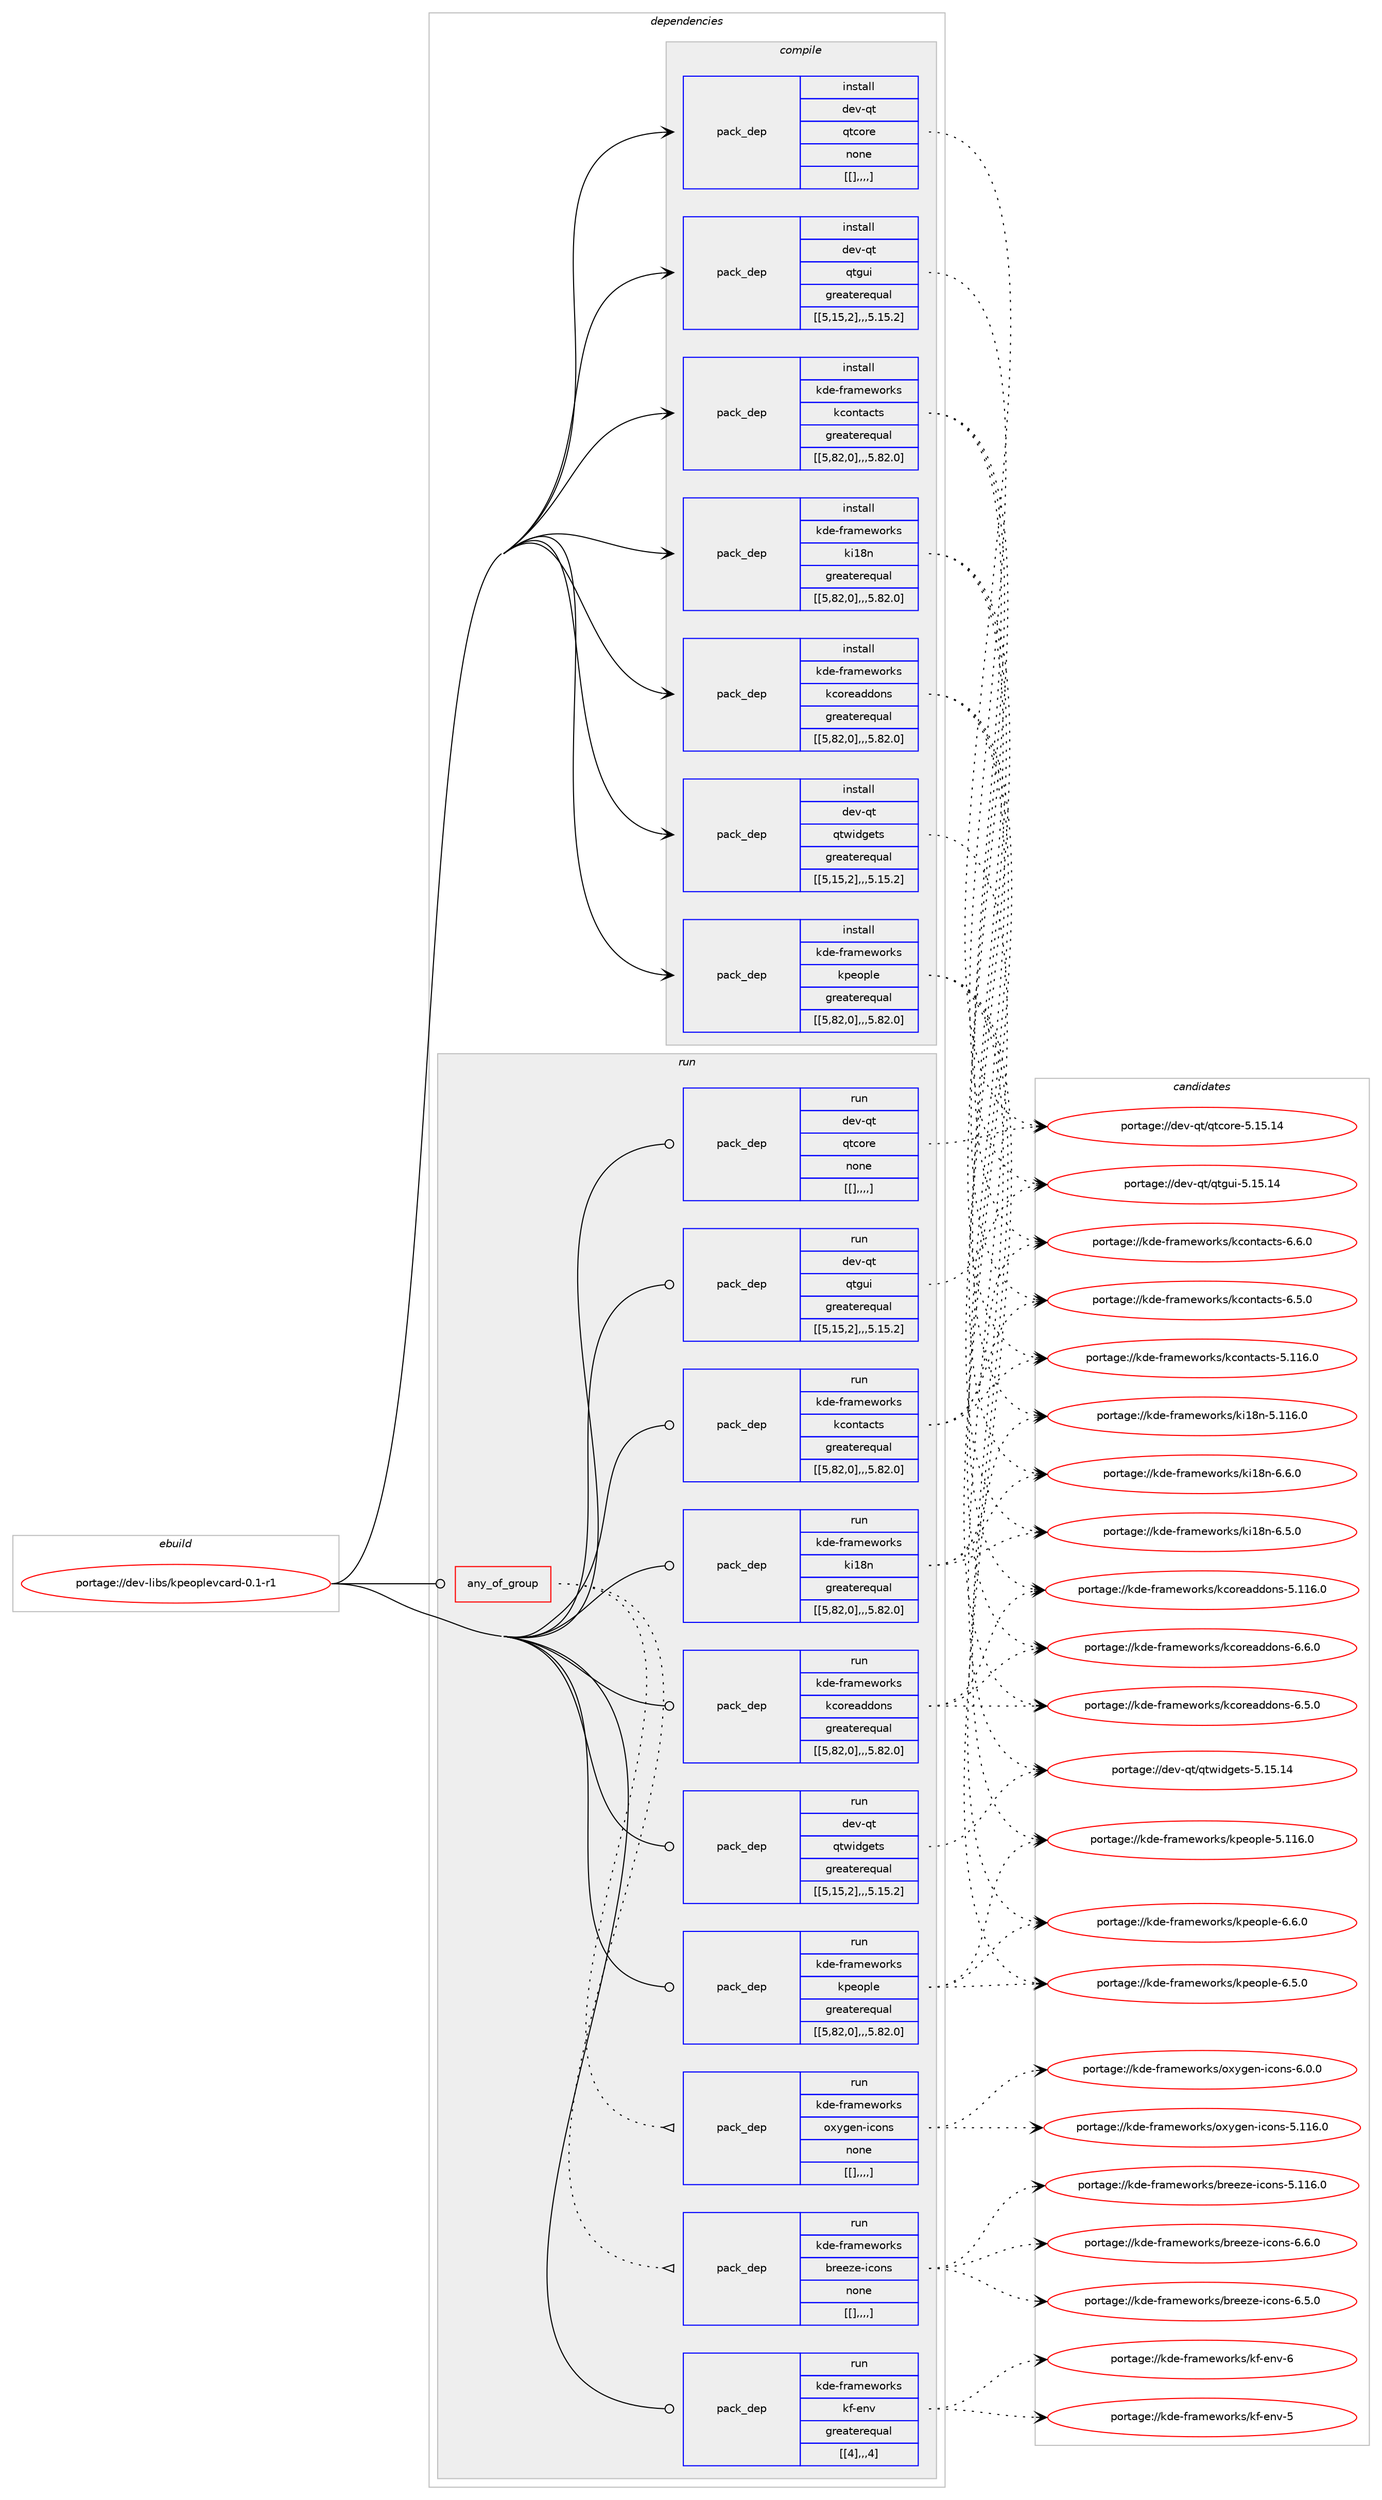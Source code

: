digraph prolog {

# *************
# Graph options
# *************

newrank=true;
concentrate=true;
compound=true;
graph [rankdir=LR,fontname=Helvetica,fontsize=10,ranksep=1.5];#, ranksep=2.5, nodesep=0.2];
edge  [arrowhead=vee];
node  [fontname=Helvetica,fontsize=10];

# **********
# The ebuild
# **********

subgraph cluster_leftcol {
color=gray;
label=<<i>ebuild</i>>;
id [label="portage://dev-libs/kpeoplevcard-0.1-r1", color=red, width=4, href="../dev-libs/kpeoplevcard-0.1-r1.svg"];
}

# ****************
# The dependencies
# ****************

subgraph cluster_midcol {
color=gray;
label=<<i>dependencies</i>>;
subgraph cluster_compile {
fillcolor="#eeeeee";
style=filled;
label=<<i>compile</i>>;
subgraph pack81670 {
dependency109774 [label=<<TABLE BORDER="0" CELLBORDER="1" CELLSPACING="0" CELLPADDING="4" WIDTH="220"><TR><TD ROWSPAN="6" CELLPADDING="30">pack_dep</TD></TR><TR><TD WIDTH="110">install</TD></TR><TR><TD>dev-qt</TD></TR><TR><TD>qtcore</TD></TR><TR><TD>none</TD></TR><TR><TD>[[],,,,]</TD></TR></TABLE>>, shape=none, color=blue];
}
id:e -> dependency109774:w [weight=20,style="solid",arrowhead="vee"];
subgraph pack81671 {
dependency109775 [label=<<TABLE BORDER="0" CELLBORDER="1" CELLSPACING="0" CELLPADDING="4" WIDTH="220"><TR><TD ROWSPAN="6" CELLPADDING="30">pack_dep</TD></TR><TR><TD WIDTH="110">install</TD></TR><TR><TD>dev-qt</TD></TR><TR><TD>qtgui</TD></TR><TR><TD>greaterequal</TD></TR><TR><TD>[[5,15,2],,,5.15.2]</TD></TR></TABLE>>, shape=none, color=blue];
}
id:e -> dependency109775:w [weight=20,style="solid",arrowhead="vee"];
subgraph pack81672 {
dependency109776 [label=<<TABLE BORDER="0" CELLBORDER="1" CELLSPACING="0" CELLPADDING="4" WIDTH="220"><TR><TD ROWSPAN="6" CELLPADDING="30">pack_dep</TD></TR><TR><TD WIDTH="110">install</TD></TR><TR><TD>dev-qt</TD></TR><TR><TD>qtwidgets</TD></TR><TR><TD>greaterequal</TD></TR><TR><TD>[[5,15,2],,,5.15.2]</TD></TR></TABLE>>, shape=none, color=blue];
}
id:e -> dependency109776:w [weight=20,style="solid",arrowhead="vee"];
subgraph pack81673 {
dependency109777 [label=<<TABLE BORDER="0" CELLBORDER="1" CELLSPACING="0" CELLPADDING="4" WIDTH="220"><TR><TD ROWSPAN="6" CELLPADDING="30">pack_dep</TD></TR><TR><TD WIDTH="110">install</TD></TR><TR><TD>kde-frameworks</TD></TR><TR><TD>kcontacts</TD></TR><TR><TD>greaterequal</TD></TR><TR><TD>[[5,82,0],,,5.82.0]</TD></TR></TABLE>>, shape=none, color=blue];
}
id:e -> dependency109777:w [weight=20,style="solid",arrowhead="vee"];
subgraph pack81674 {
dependency109778 [label=<<TABLE BORDER="0" CELLBORDER="1" CELLSPACING="0" CELLPADDING="4" WIDTH="220"><TR><TD ROWSPAN="6" CELLPADDING="30">pack_dep</TD></TR><TR><TD WIDTH="110">install</TD></TR><TR><TD>kde-frameworks</TD></TR><TR><TD>kcoreaddons</TD></TR><TR><TD>greaterequal</TD></TR><TR><TD>[[5,82,0],,,5.82.0]</TD></TR></TABLE>>, shape=none, color=blue];
}
id:e -> dependency109778:w [weight=20,style="solid",arrowhead="vee"];
subgraph pack81675 {
dependency109779 [label=<<TABLE BORDER="0" CELLBORDER="1" CELLSPACING="0" CELLPADDING="4" WIDTH="220"><TR><TD ROWSPAN="6" CELLPADDING="30">pack_dep</TD></TR><TR><TD WIDTH="110">install</TD></TR><TR><TD>kde-frameworks</TD></TR><TR><TD>ki18n</TD></TR><TR><TD>greaterequal</TD></TR><TR><TD>[[5,82,0],,,5.82.0]</TD></TR></TABLE>>, shape=none, color=blue];
}
id:e -> dependency109779:w [weight=20,style="solid",arrowhead="vee"];
subgraph pack81676 {
dependency109780 [label=<<TABLE BORDER="0" CELLBORDER="1" CELLSPACING="0" CELLPADDING="4" WIDTH="220"><TR><TD ROWSPAN="6" CELLPADDING="30">pack_dep</TD></TR><TR><TD WIDTH="110">install</TD></TR><TR><TD>kde-frameworks</TD></TR><TR><TD>kpeople</TD></TR><TR><TD>greaterequal</TD></TR><TR><TD>[[5,82,0],,,5.82.0]</TD></TR></TABLE>>, shape=none, color=blue];
}
id:e -> dependency109780:w [weight=20,style="solid",arrowhead="vee"];
}
subgraph cluster_compileandrun {
fillcolor="#eeeeee";
style=filled;
label=<<i>compile and run</i>>;
}
subgraph cluster_run {
fillcolor="#eeeeee";
style=filled;
label=<<i>run</i>>;
subgraph any999 {
dependency109781 [label=<<TABLE BORDER="0" CELLBORDER="1" CELLSPACING="0" CELLPADDING="4"><TR><TD CELLPADDING="10">any_of_group</TD></TR></TABLE>>, shape=none, color=red];subgraph pack81677 {
dependency109782 [label=<<TABLE BORDER="0" CELLBORDER="1" CELLSPACING="0" CELLPADDING="4" WIDTH="220"><TR><TD ROWSPAN="6" CELLPADDING="30">pack_dep</TD></TR><TR><TD WIDTH="110">run</TD></TR><TR><TD>kde-frameworks</TD></TR><TR><TD>breeze-icons</TD></TR><TR><TD>none</TD></TR><TR><TD>[[],,,,]</TD></TR></TABLE>>, shape=none, color=blue];
}
dependency109781:e -> dependency109782:w [weight=20,style="dotted",arrowhead="oinv"];
subgraph pack81678 {
dependency109783 [label=<<TABLE BORDER="0" CELLBORDER="1" CELLSPACING="0" CELLPADDING="4" WIDTH="220"><TR><TD ROWSPAN="6" CELLPADDING="30">pack_dep</TD></TR><TR><TD WIDTH="110">run</TD></TR><TR><TD>kde-frameworks</TD></TR><TR><TD>oxygen-icons</TD></TR><TR><TD>none</TD></TR><TR><TD>[[],,,,]</TD></TR></TABLE>>, shape=none, color=blue];
}
dependency109781:e -> dependency109783:w [weight=20,style="dotted",arrowhead="oinv"];
}
id:e -> dependency109781:w [weight=20,style="solid",arrowhead="odot"];
subgraph pack81679 {
dependency109784 [label=<<TABLE BORDER="0" CELLBORDER="1" CELLSPACING="0" CELLPADDING="4" WIDTH="220"><TR><TD ROWSPAN="6" CELLPADDING="30">pack_dep</TD></TR><TR><TD WIDTH="110">run</TD></TR><TR><TD>dev-qt</TD></TR><TR><TD>qtcore</TD></TR><TR><TD>none</TD></TR><TR><TD>[[],,,,]</TD></TR></TABLE>>, shape=none, color=blue];
}
id:e -> dependency109784:w [weight=20,style="solid",arrowhead="odot"];
subgraph pack81680 {
dependency109785 [label=<<TABLE BORDER="0" CELLBORDER="1" CELLSPACING="0" CELLPADDING="4" WIDTH="220"><TR><TD ROWSPAN="6" CELLPADDING="30">pack_dep</TD></TR><TR><TD WIDTH="110">run</TD></TR><TR><TD>dev-qt</TD></TR><TR><TD>qtgui</TD></TR><TR><TD>greaterequal</TD></TR><TR><TD>[[5,15,2],,,5.15.2]</TD></TR></TABLE>>, shape=none, color=blue];
}
id:e -> dependency109785:w [weight=20,style="solid",arrowhead="odot"];
subgraph pack81681 {
dependency109786 [label=<<TABLE BORDER="0" CELLBORDER="1" CELLSPACING="0" CELLPADDING="4" WIDTH="220"><TR><TD ROWSPAN="6" CELLPADDING="30">pack_dep</TD></TR><TR><TD WIDTH="110">run</TD></TR><TR><TD>dev-qt</TD></TR><TR><TD>qtwidgets</TD></TR><TR><TD>greaterequal</TD></TR><TR><TD>[[5,15,2],,,5.15.2]</TD></TR></TABLE>>, shape=none, color=blue];
}
id:e -> dependency109786:w [weight=20,style="solid",arrowhead="odot"];
subgraph pack81682 {
dependency109787 [label=<<TABLE BORDER="0" CELLBORDER="1" CELLSPACING="0" CELLPADDING="4" WIDTH="220"><TR><TD ROWSPAN="6" CELLPADDING="30">pack_dep</TD></TR><TR><TD WIDTH="110">run</TD></TR><TR><TD>kde-frameworks</TD></TR><TR><TD>kcontacts</TD></TR><TR><TD>greaterequal</TD></TR><TR><TD>[[5,82,0],,,5.82.0]</TD></TR></TABLE>>, shape=none, color=blue];
}
id:e -> dependency109787:w [weight=20,style="solid",arrowhead="odot"];
subgraph pack81683 {
dependency109788 [label=<<TABLE BORDER="0" CELLBORDER="1" CELLSPACING="0" CELLPADDING="4" WIDTH="220"><TR><TD ROWSPAN="6" CELLPADDING="30">pack_dep</TD></TR><TR><TD WIDTH="110">run</TD></TR><TR><TD>kde-frameworks</TD></TR><TR><TD>kcoreaddons</TD></TR><TR><TD>greaterequal</TD></TR><TR><TD>[[5,82,0],,,5.82.0]</TD></TR></TABLE>>, shape=none, color=blue];
}
id:e -> dependency109788:w [weight=20,style="solid",arrowhead="odot"];
subgraph pack81684 {
dependency109789 [label=<<TABLE BORDER="0" CELLBORDER="1" CELLSPACING="0" CELLPADDING="4" WIDTH="220"><TR><TD ROWSPAN="6" CELLPADDING="30">pack_dep</TD></TR><TR><TD WIDTH="110">run</TD></TR><TR><TD>kde-frameworks</TD></TR><TR><TD>kf-env</TD></TR><TR><TD>greaterequal</TD></TR><TR><TD>[[4],,,4]</TD></TR></TABLE>>, shape=none, color=blue];
}
id:e -> dependency109789:w [weight=20,style="solid",arrowhead="odot"];
subgraph pack81685 {
dependency109790 [label=<<TABLE BORDER="0" CELLBORDER="1" CELLSPACING="0" CELLPADDING="4" WIDTH="220"><TR><TD ROWSPAN="6" CELLPADDING="30">pack_dep</TD></TR><TR><TD WIDTH="110">run</TD></TR><TR><TD>kde-frameworks</TD></TR><TR><TD>ki18n</TD></TR><TR><TD>greaterequal</TD></TR><TR><TD>[[5,82,0],,,5.82.0]</TD></TR></TABLE>>, shape=none, color=blue];
}
id:e -> dependency109790:w [weight=20,style="solid",arrowhead="odot"];
subgraph pack81686 {
dependency109791 [label=<<TABLE BORDER="0" CELLBORDER="1" CELLSPACING="0" CELLPADDING="4" WIDTH="220"><TR><TD ROWSPAN="6" CELLPADDING="30">pack_dep</TD></TR><TR><TD WIDTH="110">run</TD></TR><TR><TD>kde-frameworks</TD></TR><TR><TD>kpeople</TD></TR><TR><TD>greaterequal</TD></TR><TR><TD>[[5,82,0],,,5.82.0]</TD></TR></TABLE>>, shape=none, color=blue];
}
id:e -> dependency109791:w [weight=20,style="solid",arrowhead="odot"];
}
}

# **************
# The candidates
# **************

subgraph cluster_choices {
rank=same;
color=gray;
label=<<i>candidates</i>>;

subgraph choice81670 {
color=black;
nodesep=1;
choice1001011184511311647113116991111141014553464953464952 [label="portage://dev-qt/qtcore-5.15.14", color=red, width=4,href="../dev-qt/qtcore-5.15.14.svg"];
dependency109774:e -> choice1001011184511311647113116991111141014553464953464952:w [style=dotted,weight="100"];
}
subgraph choice81671 {
color=black;
nodesep=1;
choice10010111845113116471131161031171054553464953464952 [label="portage://dev-qt/qtgui-5.15.14", color=red, width=4,href="../dev-qt/qtgui-5.15.14.svg"];
dependency109775:e -> choice10010111845113116471131161031171054553464953464952:w [style=dotted,weight="100"];
}
subgraph choice81672 {
color=black;
nodesep=1;
choice10010111845113116471131161191051001031011161154553464953464952 [label="portage://dev-qt/qtwidgets-5.15.14", color=red, width=4,href="../dev-qt/qtwidgets-5.15.14.svg"];
dependency109776:e -> choice10010111845113116471131161191051001031011161154553464953464952:w [style=dotted,weight="100"];
}
subgraph choice81673 {
color=black;
nodesep=1;
choice107100101451021149710910111911111410711547107991111101169799116115455446544648 [label="portage://kde-frameworks/kcontacts-6.6.0", color=red, width=4,href="../kde-frameworks/kcontacts-6.6.0.svg"];
choice107100101451021149710910111911111410711547107991111101169799116115455446534648 [label="portage://kde-frameworks/kcontacts-6.5.0", color=red, width=4,href="../kde-frameworks/kcontacts-6.5.0.svg"];
choice1071001014510211497109101119111114107115471079911111011697991161154553464949544648 [label="portage://kde-frameworks/kcontacts-5.116.0", color=red, width=4,href="../kde-frameworks/kcontacts-5.116.0.svg"];
dependency109777:e -> choice107100101451021149710910111911111410711547107991111101169799116115455446544648:w [style=dotted,weight="100"];
dependency109777:e -> choice107100101451021149710910111911111410711547107991111101169799116115455446534648:w [style=dotted,weight="100"];
dependency109777:e -> choice1071001014510211497109101119111114107115471079911111011697991161154553464949544648:w [style=dotted,weight="100"];
}
subgraph choice81674 {
color=black;
nodesep=1;
choice1071001014510211497109101119111114107115471079911111410197100100111110115455446544648 [label="portage://kde-frameworks/kcoreaddons-6.6.0", color=red, width=4,href="../kde-frameworks/kcoreaddons-6.6.0.svg"];
choice1071001014510211497109101119111114107115471079911111410197100100111110115455446534648 [label="portage://kde-frameworks/kcoreaddons-6.5.0", color=red, width=4,href="../kde-frameworks/kcoreaddons-6.5.0.svg"];
choice10710010145102114971091011191111141071154710799111114101971001001111101154553464949544648 [label="portage://kde-frameworks/kcoreaddons-5.116.0", color=red, width=4,href="../kde-frameworks/kcoreaddons-5.116.0.svg"];
dependency109778:e -> choice1071001014510211497109101119111114107115471079911111410197100100111110115455446544648:w [style=dotted,weight="100"];
dependency109778:e -> choice1071001014510211497109101119111114107115471079911111410197100100111110115455446534648:w [style=dotted,weight="100"];
dependency109778:e -> choice10710010145102114971091011191111141071154710799111114101971001001111101154553464949544648:w [style=dotted,weight="100"];
}
subgraph choice81675 {
color=black;
nodesep=1;
choice1071001014510211497109101119111114107115471071054956110455446544648 [label="portage://kde-frameworks/ki18n-6.6.0", color=red, width=4,href="../kde-frameworks/ki18n-6.6.0.svg"];
choice1071001014510211497109101119111114107115471071054956110455446534648 [label="portage://kde-frameworks/ki18n-6.5.0", color=red, width=4,href="../kde-frameworks/ki18n-6.5.0.svg"];
choice10710010145102114971091011191111141071154710710549561104553464949544648 [label="portage://kde-frameworks/ki18n-5.116.0", color=red, width=4,href="../kde-frameworks/ki18n-5.116.0.svg"];
dependency109779:e -> choice1071001014510211497109101119111114107115471071054956110455446544648:w [style=dotted,weight="100"];
dependency109779:e -> choice1071001014510211497109101119111114107115471071054956110455446534648:w [style=dotted,weight="100"];
dependency109779:e -> choice10710010145102114971091011191111141071154710710549561104553464949544648:w [style=dotted,weight="100"];
}
subgraph choice81676 {
color=black;
nodesep=1;
choice107100101451021149710910111911111410711547107112101111112108101455446544648 [label="portage://kde-frameworks/kpeople-6.6.0", color=red, width=4,href="../kde-frameworks/kpeople-6.6.0.svg"];
choice107100101451021149710910111911111410711547107112101111112108101455446534648 [label="portage://kde-frameworks/kpeople-6.5.0", color=red, width=4,href="../kde-frameworks/kpeople-6.5.0.svg"];
choice1071001014510211497109101119111114107115471071121011111121081014553464949544648 [label="portage://kde-frameworks/kpeople-5.116.0", color=red, width=4,href="../kde-frameworks/kpeople-5.116.0.svg"];
dependency109780:e -> choice107100101451021149710910111911111410711547107112101111112108101455446544648:w [style=dotted,weight="100"];
dependency109780:e -> choice107100101451021149710910111911111410711547107112101111112108101455446534648:w [style=dotted,weight="100"];
dependency109780:e -> choice1071001014510211497109101119111114107115471071121011111121081014553464949544648:w [style=dotted,weight="100"];
}
subgraph choice81677 {
color=black;
nodesep=1;
choice107100101451021149710910111911111410711547981141011011221014510599111110115455446544648 [label="portage://kde-frameworks/breeze-icons-6.6.0", color=red, width=4,href="../kde-frameworks/breeze-icons-6.6.0.svg"];
choice107100101451021149710910111911111410711547981141011011221014510599111110115455446534648 [label="portage://kde-frameworks/breeze-icons-6.5.0", color=red, width=4,href="../kde-frameworks/breeze-icons-6.5.0.svg"];
choice1071001014510211497109101119111114107115479811410110112210145105991111101154553464949544648 [label="portage://kde-frameworks/breeze-icons-5.116.0", color=red, width=4,href="../kde-frameworks/breeze-icons-5.116.0.svg"];
dependency109782:e -> choice107100101451021149710910111911111410711547981141011011221014510599111110115455446544648:w [style=dotted,weight="100"];
dependency109782:e -> choice107100101451021149710910111911111410711547981141011011221014510599111110115455446534648:w [style=dotted,weight="100"];
dependency109782:e -> choice1071001014510211497109101119111114107115479811410110112210145105991111101154553464949544648:w [style=dotted,weight="100"];
}
subgraph choice81678 {
color=black;
nodesep=1;
choice1071001014510211497109101119111114107115471111201211031011104510599111110115455446484648 [label="portage://kde-frameworks/oxygen-icons-6.0.0", color=red, width=4,href="../kde-frameworks/oxygen-icons-6.0.0.svg"];
choice10710010145102114971091011191111141071154711112012110310111045105991111101154553464949544648 [label="portage://kde-frameworks/oxygen-icons-5.116.0", color=red, width=4,href="../kde-frameworks/oxygen-icons-5.116.0.svg"];
dependency109783:e -> choice1071001014510211497109101119111114107115471111201211031011104510599111110115455446484648:w [style=dotted,weight="100"];
dependency109783:e -> choice10710010145102114971091011191111141071154711112012110310111045105991111101154553464949544648:w [style=dotted,weight="100"];
}
subgraph choice81679 {
color=black;
nodesep=1;
choice1001011184511311647113116991111141014553464953464952 [label="portage://dev-qt/qtcore-5.15.14", color=red, width=4,href="../dev-qt/qtcore-5.15.14.svg"];
dependency109784:e -> choice1001011184511311647113116991111141014553464953464952:w [style=dotted,weight="100"];
}
subgraph choice81680 {
color=black;
nodesep=1;
choice10010111845113116471131161031171054553464953464952 [label="portage://dev-qt/qtgui-5.15.14", color=red, width=4,href="../dev-qt/qtgui-5.15.14.svg"];
dependency109785:e -> choice10010111845113116471131161031171054553464953464952:w [style=dotted,weight="100"];
}
subgraph choice81681 {
color=black;
nodesep=1;
choice10010111845113116471131161191051001031011161154553464953464952 [label="portage://dev-qt/qtwidgets-5.15.14", color=red, width=4,href="../dev-qt/qtwidgets-5.15.14.svg"];
dependency109786:e -> choice10010111845113116471131161191051001031011161154553464953464952:w [style=dotted,weight="100"];
}
subgraph choice81682 {
color=black;
nodesep=1;
choice107100101451021149710910111911111410711547107991111101169799116115455446544648 [label="portage://kde-frameworks/kcontacts-6.6.0", color=red, width=4,href="../kde-frameworks/kcontacts-6.6.0.svg"];
choice107100101451021149710910111911111410711547107991111101169799116115455446534648 [label="portage://kde-frameworks/kcontacts-6.5.0", color=red, width=4,href="../kde-frameworks/kcontacts-6.5.0.svg"];
choice1071001014510211497109101119111114107115471079911111011697991161154553464949544648 [label="portage://kde-frameworks/kcontacts-5.116.0", color=red, width=4,href="../kde-frameworks/kcontacts-5.116.0.svg"];
dependency109787:e -> choice107100101451021149710910111911111410711547107991111101169799116115455446544648:w [style=dotted,weight="100"];
dependency109787:e -> choice107100101451021149710910111911111410711547107991111101169799116115455446534648:w [style=dotted,weight="100"];
dependency109787:e -> choice1071001014510211497109101119111114107115471079911111011697991161154553464949544648:w [style=dotted,weight="100"];
}
subgraph choice81683 {
color=black;
nodesep=1;
choice1071001014510211497109101119111114107115471079911111410197100100111110115455446544648 [label="portage://kde-frameworks/kcoreaddons-6.6.0", color=red, width=4,href="../kde-frameworks/kcoreaddons-6.6.0.svg"];
choice1071001014510211497109101119111114107115471079911111410197100100111110115455446534648 [label="portage://kde-frameworks/kcoreaddons-6.5.0", color=red, width=4,href="../kde-frameworks/kcoreaddons-6.5.0.svg"];
choice10710010145102114971091011191111141071154710799111114101971001001111101154553464949544648 [label="portage://kde-frameworks/kcoreaddons-5.116.0", color=red, width=4,href="../kde-frameworks/kcoreaddons-5.116.0.svg"];
dependency109788:e -> choice1071001014510211497109101119111114107115471079911111410197100100111110115455446544648:w [style=dotted,weight="100"];
dependency109788:e -> choice1071001014510211497109101119111114107115471079911111410197100100111110115455446534648:w [style=dotted,weight="100"];
dependency109788:e -> choice10710010145102114971091011191111141071154710799111114101971001001111101154553464949544648:w [style=dotted,weight="100"];
}
subgraph choice81684 {
color=black;
nodesep=1;
choice107100101451021149710910111911111410711547107102451011101184554 [label="portage://kde-frameworks/kf-env-6", color=red, width=4,href="../kde-frameworks/kf-env-6.svg"];
choice107100101451021149710910111911111410711547107102451011101184553 [label="portage://kde-frameworks/kf-env-5", color=red, width=4,href="../kde-frameworks/kf-env-5.svg"];
dependency109789:e -> choice107100101451021149710910111911111410711547107102451011101184554:w [style=dotted,weight="100"];
dependency109789:e -> choice107100101451021149710910111911111410711547107102451011101184553:w [style=dotted,weight="100"];
}
subgraph choice81685 {
color=black;
nodesep=1;
choice1071001014510211497109101119111114107115471071054956110455446544648 [label="portage://kde-frameworks/ki18n-6.6.0", color=red, width=4,href="../kde-frameworks/ki18n-6.6.0.svg"];
choice1071001014510211497109101119111114107115471071054956110455446534648 [label="portage://kde-frameworks/ki18n-6.5.0", color=red, width=4,href="../kde-frameworks/ki18n-6.5.0.svg"];
choice10710010145102114971091011191111141071154710710549561104553464949544648 [label="portage://kde-frameworks/ki18n-5.116.0", color=red, width=4,href="../kde-frameworks/ki18n-5.116.0.svg"];
dependency109790:e -> choice1071001014510211497109101119111114107115471071054956110455446544648:w [style=dotted,weight="100"];
dependency109790:e -> choice1071001014510211497109101119111114107115471071054956110455446534648:w [style=dotted,weight="100"];
dependency109790:e -> choice10710010145102114971091011191111141071154710710549561104553464949544648:w [style=dotted,weight="100"];
}
subgraph choice81686 {
color=black;
nodesep=1;
choice107100101451021149710910111911111410711547107112101111112108101455446544648 [label="portage://kde-frameworks/kpeople-6.6.0", color=red, width=4,href="../kde-frameworks/kpeople-6.6.0.svg"];
choice107100101451021149710910111911111410711547107112101111112108101455446534648 [label="portage://kde-frameworks/kpeople-6.5.0", color=red, width=4,href="../kde-frameworks/kpeople-6.5.0.svg"];
choice1071001014510211497109101119111114107115471071121011111121081014553464949544648 [label="portage://kde-frameworks/kpeople-5.116.0", color=red, width=4,href="../kde-frameworks/kpeople-5.116.0.svg"];
dependency109791:e -> choice107100101451021149710910111911111410711547107112101111112108101455446544648:w [style=dotted,weight="100"];
dependency109791:e -> choice107100101451021149710910111911111410711547107112101111112108101455446534648:w [style=dotted,weight="100"];
dependency109791:e -> choice1071001014510211497109101119111114107115471071121011111121081014553464949544648:w [style=dotted,weight="100"];
}
}

}
